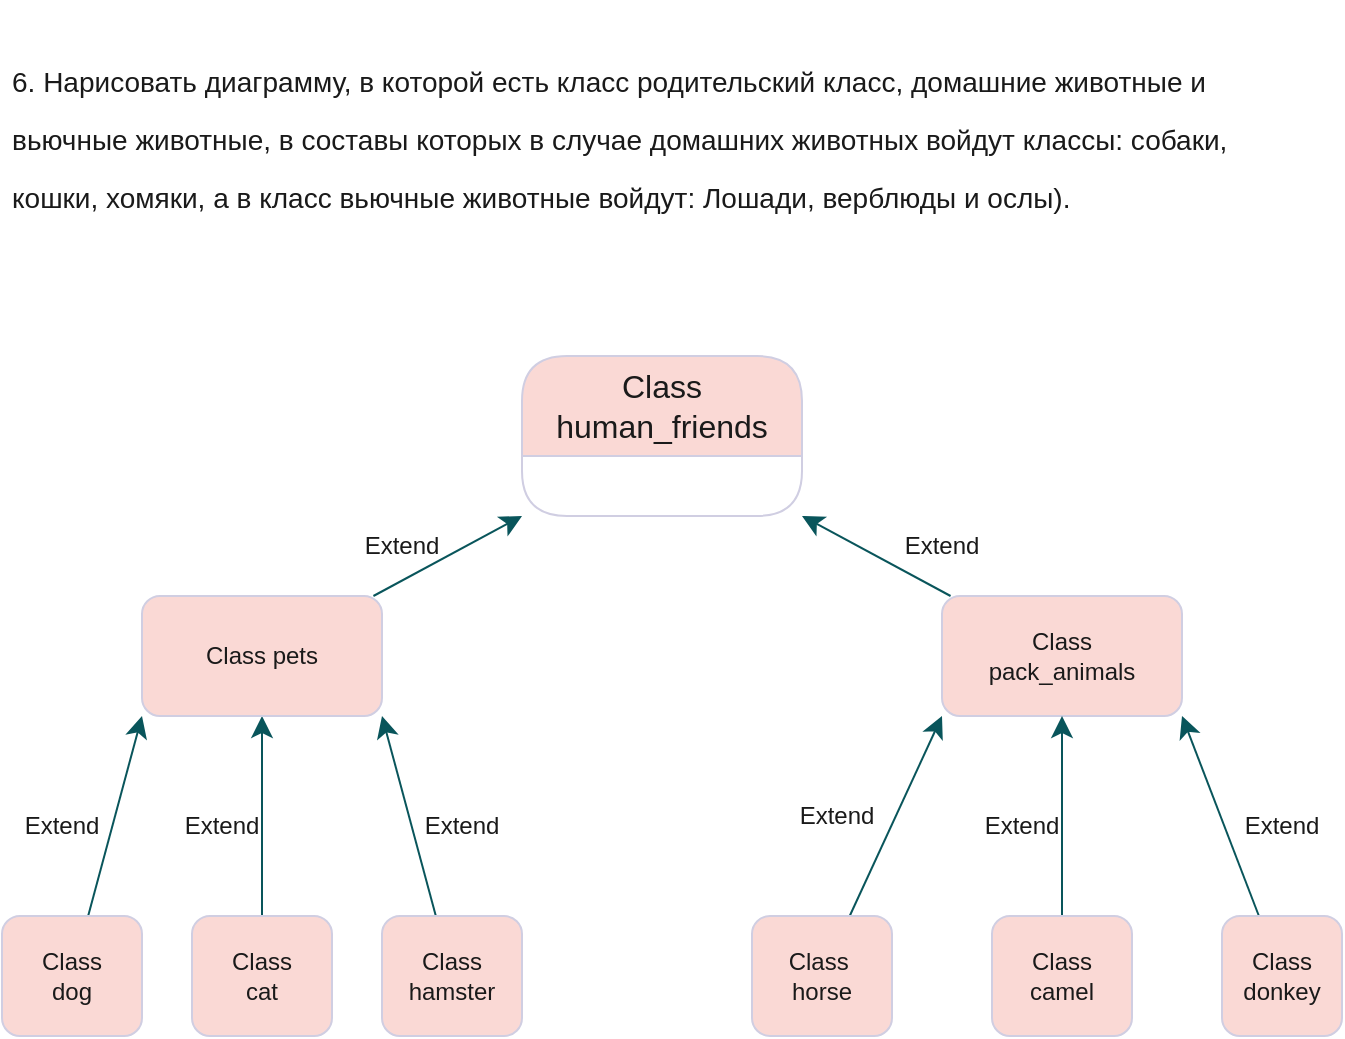<mxfile version="21.3.7" type="google">
  <diagram id="C5RBs43oDa-KdzZeNtuy" name="Page-1">
    <mxGraphModel grid="1" page="1" gridSize="11" guides="1" tooltips="1" connect="1" arrows="1" fold="1" pageScale="1" pageWidth="827" pageHeight="1169" background="#ffffff" math="0" shadow="0">
      <root>
        <mxCell id="WIyWlLk6GJQsqaUBKTNV-0" />
        <mxCell id="WIyWlLk6GJQsqaUBKTNV-1" parent="WIyWlLk6GJQsqaUBKTNV-0" />
        <mxCell id="V-svkk0l-bg7EejLIaQ4-10" style="edgeStyle=none;curved=1;rounded=1;orthogonalLoop=1;jettySize=auto;html=1;entryX=0;entryY=1;entryDx=0;entryDy=0;fontSize=12;startSize=8;endSize=8;labelBackgroundColor=none;fontColor=default;strokeColor=#09555B;" edge="1" parent="WIyWlLk6GJQsqaUBKTNV-1" source="WIyWlLk6GJQsqaUBKTNV-3" target="ojlzQKIxeHG5KYSOk9se-2">
          <mxGeometry relative="1" as="geometry" />
        </mxCell>
        <mxCell id="WIyWlLk6GJQsqaUBKTNV-3" value="Class &lt;br&gt;dog" style="rounded=1;whiteSpace=wrap;html=1;fontSize=12;glass=0;strokeWidth=1;shadow=0;labelBackgroundColor=none;fillColor=#FAD9D5;strokeColor=#D0CEE2;fontColor=#1A1A1A;" vertex="1" parent="WIyWlLk6GJQsqaUBKTNV-1">
          <mxGeometry x="20" y="360" width="70" height="60" as="geometry" />
        </mxCell>
        <mxCell id="V-svkk0l-bg7EejLIaQ4-11" style="edgeStyle=none;curved=1;rounded=1;orthogonalLoop=1;jettySize=auto;html=1;entryX=0.5;entryY=1;entryDx=0;entryDy=0;fontSize=12;startSize=8;endSize=8;labelBackgroundColor=none;fontColor=default;strokeColor=#09555B;" edge="1" parent="WIyWlLk6GJQsqaUBKTNV-1" source="WIyWlLk6GJQsqaUBKTNV-7" target="ojlzQKIxeHG5KYSOk9se-2">
          <mxGeometry relative="1" as="geometry" />
        </mxCell>
        <mxCell id="WIyWlLk6GJQsqaUBKTNV-7" value="Class &lt;br&gt;cat" style="rounded=1;whiteSpace=wrap;html=1;fontSize=12;glass=0;strokeWidth=1;shadow=0;labelBackgroundColor=none;fillColor=#FAD9D5;strokeColor=#D0CEE2;fontColor=#1A1A1A;" vertex="1" parent="WIyWlLk6GJQsqaUBKTNV-1">
          <mxGeometry x="115" y="360" width="70" height="60" as="geometry" />
        </mxCell>
        <mxCell id="V-svkk0l-bg7EejLIaQ4-12" style="edgeStyle=none;curved=1;rounded=1;orthogonalLoop=1;jettySize=auto;html=1;entryX=1;entryY=1;entryDx=0;entryDy=0;fontSize=12;startSize=8;endSize=8;labelBackgroundColor=none;fontColor=default;strokeColor=#09555B;" edge="1" parent="WIyWlLk6GJQsqaUBKTNV-1" source="ojlzQKIxeHG5KYSOk9se-1" target="ojlzQKIxeHG5KYSOk9se-2">
          <mxGeometry relative="1" as="geometry" />
        </mxCell>
        <mxCell id="ojlzQKIxeHG5KYSOk9se-1" value="Class hamster" style="rounded=1;whiteSpace=wrap;html=1;fontSize=12;glass=0;strokeWidth=1;shadow=0;labelBackgroundColor=none;fillColor=#FAD9D5;strokeColor=#D0CEE2;fontColor=#1A1A1A;" vertex="1" parent="WIyWlLk6GJQsqaUBKTNV-1">
          <mxGeometry x="210" y="360" width="70" height="60" as="geometry" />
        </mxCell>
        <mxCell id="ojlzQKIxeHG5KYSOk9se-30" style="edgeStyle=elbowEdgeStyle;rounded=1;orthogonalLoop=1;jettySize=auto;html=1;entryX=1;entryY=0;entryDx=0;entryDy=0;labelBackgroundColor=none;fontColor=default;strokeColor=#09555B;" edge="1" parent="WIyWlLk6GJQsqaUBKTNV-1" source="ojlzQKIxeHG5KYSOk9se-2">
          <mxGeometry relative="1" as="geometry">
            <mxPoint x="190" y="230" as="targetPoint" />
          </mxGeometry>
        </mxCell>
        <mxCell id="V-svkk0l-bg7EejLIaQ4-5" style="edgeStyle=none;curved=1;rounded=1;orthogonalLoop=1;jettySize=auto;html=1;fontSize=12;startSize=8;endSize=8;entryX=0;entryY=1;entryDx=0;entryDy=0;labelBackgroundColor=none;fontColor=default;strokeColor=#09555B;" edge="1" parent="WIyWlLk6GJQsqaUBKTNV-1" source="ojlzQKIxeHG5KYSOk9se-2" target="V-svkk0l-bg7EejLIaQ4-0">
          <mxGeometry relative="1" as="geometry">
            <mxPoint x="160" y="120" as="targetPoint" />
          </mxGeometry>
        </mxCell>
        <mxCell id="ojlzQKIxeHG5KYSOk9se-2" value="Class pets" style="rounded=1;whiteSpace=wrap;html=1;labelBackgroundColor=none;fillColor=#FAD9D5;strokeColor=#D0CEE2;fontColor=#1A1A1A;" vertex="1" parent="WIyWlLk6GJQsqaUBKTNV-1">
          <mxGeometry x="90" y="200" width="120" height="60" as="geometry" />
        </mxCell>
        <mxCell id="V-svkk0l-bg7EejLIaQ4-7" style="edgeStyle=none;curved=1;rounded=1;orthogonalLoop=1;jettySize=auto;html=1;entryX=1;entryY=1;entryDx=0;entryDy=0;fontSize=12;startSize=8;endSize=8;labelBackgroundColor=none;fontColor=default;strokeColor=#09555B;" edge="1" parent="WIyWlLk6GJQsqaUBKTNV-1" source="ojlzQKIxeHG5KYSOk9se-3" target="V-svkk0l-bg7EejLIaQ4-0">
          <mxGeometry relative="1" as="geometry" />
        </mxCell>
        <mxCell id="ojlzQKIxeHG5KYSOk9se-3" value="Class &lt;br&gt;pack_animals" style="rounded=1;whiteSpace=wrap;html=1;labelBackgroundColor=none;fillColor=#FAD9D5;strokeColor=#D0CEE2;fontColor=#1A1A1A;" vertex="1" parent="WIyWlLk6GJQsqaUBKTNV-1">
          <mxGeometry x="490" y="200" width="120" height="60" as="geometry" />
        </mxCell>
        <mxCell id="V-svkk0l-bg7EejLIaQ4-13" style="edgeStyle=none;curved=1;rounded=1;orthogonalLoop=1;jettySize=auto;html=1;entryX=0;entryY=1;entryDx=0;entryDy=0;fontSize=12;startSize=8;endSize=8;labelBackgroundColor=none;fontColor=default;strokeColor=#09555B;" edge="1" parent="WIyWlLk6GJQsqaUBKTNV-1" source="ojlzQKIxeHG5KYSOk9se-4" target="ojlzQKIxeHG5KYSOk9se-3">
          <mxGeometry relative="1" as="geometry" />
        </mxCell>
        <mxCell id="ojlzQKIxeHG5KYSOk9se-4" value="Class&amp;nbsp;&lt;br&gt;horse" style="rounded=1;whiteSpace=wrap;html=1;fontSize=12;glass=0;strokeWidth=1;shadow=0;labelBackgroundColor=none;fillColor=#FAD9D5;strokeColor=#D0CEE2;fontColor=#1A1A1A;" vertex="1" parent="WIyWlLk6GJQsqaUBKTNV-1">
          <mxGeometry x="395" y="360" width="70" height="60" as="geometry" />
        </mxCell>
        <mxCell id="V-svkk0l-bg7EejLIaQ4-14" style="edgeStyle=none;curved=1;rounded=1;orthogonalLoop=1;jettySize=auto;html=1;entryX=0.5;entryY=1;entryDx=0;entryDy=0;fontSize=12;startSize=8;endSize=8;labelBackgroundColor=none;fontColor=default;strokeColor=#09555B;" edge="1" parent="WIyWlLk6GJQsqaUBKTNV-1" source="ojlzQKIxeHG5KYSOk9se-5" target="ojlzQKIxeHG5KYSOk9se-3">
          <mxGeometry relative="1" as="geometry" />
        </mxCell>
        <mxCell id="ojlzQKIxeHG5KYSOk9se-5" value="Class &lt;br&gt;camel" style="rounded=1;whiteSpace=wrap;html=1;fontSize=12;glass=0;strokeWidth=1;shadow=0;labelBackgroundColor=none;fillColor=#FAD9D5;strokeColor=#D0CEE2;fontColor=#1A1A1A;" vertex="1" parent="WIyWlLk6GJQsqaUBKTNV-1">
          <mxGeometry x="515" y="360" width="70" height="60" as="geometry" />
        </mxCell>
        <mxCell id="V-svkk0l-bg7EejLIaQ4-15" style="edgeStyle=none;curved=1;rounded=1;orthogonalLoop=1;jettySize=auto;html=1;entryX=1;entryY=1;entryDx=0;entryDy=0;fontSize=12;startSize=8;endSize=8;labelBackgroundColor=none;fontColor=default;strokeColor=#09555B;" edge="1" parent="WIyWlLk6GJQsqaUBKTNV-1" source="ojlzQKIxeHG5KYSOk9se-6" target="ojlzQKIxeHG5KYSOk9se-3">
          <mxGeometry relative="1" as="geometry" />
        </mxCell>
        <mxCell id="ojlzQKIxeHG5KYSOk9se-6" value="Class&lt;br&gt;donkey" style="rounded=1;whiteSpace=wrap;html=1;fontSize=12;glass=0;strokeWidth=1;shadow=0;labelBackgroundColor=none;fillColor=#FAD9D5;strokeColor=#D0CEE2;fontColor=#1A1A1A;" vertex="1" parent="WIyWlLk6GJQsqaUBKTNV-1">
          <mxGeometry x="630" y="360" width="60" height="60" as="geometry" />
        </mxCell>
        <mxCell id="ojlzQKIxeHG5KYSOk9se-13" style="edgeStyle=elbowEdgeStyle;rounded=1;orthogonalLoop=1;jettySize=auto;html=1;entryX=0;entryY=0.5;entryDx=0;entryDy=0;labelBackgroundColor=none;fontColor=default;strokeColor=#09555B;" edge="1" parent="WIyWlLk6GJQsqaUBKTNV-1" source="ojlzQKIxeHG5KYSOk9se-1" target="ojlzQKIxeHG5KYSOk9se-1">
          <mxGeometry relative="1" as="geometry" />
        </mxCell>
        <mxCell id="ojlzQKIxeHG5KYSOk9se-19" value="&lt;h1&gt;&lt;div style=&quot;font-weight: 400;&quot; title=&quot;Page 1&quot; class=&quot;page&quot;&gt;&lt;div style=&quot;background-color: rgb(255, 255, 255);&quot; class=&quot;section&quot;&gt;&lt;div class=&quot;layoutArea&quot;&gt;&lt;div class=&quot;column&quot;&gt;&lt;p&gt;&lt;font style=&quot;font-size: 14px;&quot;&gt;6. Нарисовать диаграмму, в которой есть класс родительский класс, домашние животные и вьючные животные, в составы которых в случае домашних животных войдут классы: собаки, кошки, хомяки, а в класс вьючные животные войдут: Лошади, верблюды и ослы).&lt;/font&gt;&lt;/p&gt;&lt;/div&gt;&lt;/div&gt;&lt;/div&gt;&lt;/div&gt;&lt;/h1&gt;" style="text;html=1;strokeColor=none;fillColor=none;spacing=5;spacingTop=-20;whiteSpace=wrap;overflow=hidden;rounded=1;labelBackgroundColor=none;fontColor=#1A1A1A;" vertex="1" parent="WIyWlLk6GJQsqaUBKTNV-1">
          <mxGeometry x="20" y="-88" width="640" height="120" as="geometry" />
        </mxCell>
        <mxCell id="ojlzQKIxeHG5KYSOk9se-32" value="Extend" style="text;html=1;strokeColor=none;fillColor=none;align=center;verticalAlign=middle;whiteSpace=wrap;rounded=1;labelBackgroundColor=none;fontColor=#1A1A1A;" vertex="1" parent="WIyWlLk6GJQsqaUBKTNV-1">
          <mxGeometry x="190" y="160" width="60" height="30" as="geometry" />
        </mxCell>
        <mxCell id="ojlzQKIxeHG5KYSOk9se-34" value="Extend" style="text;html=1;strokeColor=none;fillColor=none;align=center;verticalAlign=middle;whiteSpace=wrap;rounded=1;labelBackgroundColor=none;fontColor=#1A1A1A;" vertex="1" parent="WIyWlLk6GJQsqaUBKTNV-1">
          <mxGeometry x="20" y="300" width="60" height="30" as="geometry" />
        </mxCell>
        <mxCell id="ojlzQKIxeHG5KYSOk9se-35" value="Extend" style="text;html=1;strokeColor=none;fillColor=none;align=center;verticalAlign=middle;whiteSpace=wrap;rounded=1;labelBackgroundColor=none;fontColor=#1A1A1A;" vertex="1" parent="WIyWlLk6GJQsqaUBKTNV-1">
          <mxGeometry x="630" y="300" width="60" height="30" as="geometry" />
        </mxCell>
        <mxCell id="ojlzQKIxeHG5KYSOk9se-36" value="Extend" style="text;html=1;strokeColor=none;fillColor=none;align=center;verticalAlign=middle;whiteSpace=wrap;rounded=1;labelBackgroundColor=none;fontColor=#1A1A1A;" vertex="1" parent="WIyWlLk6GJQsqaUBKTNV-1">
          <mxGeometry x="500" y="300" width="60" height="30" as="geometry" />
        </mxCell>
        <mxCell id="ojlzQKIxeHG5KYSOk9se-37" value="Extend" style="text;html=1;strokeColor=none;fillColor=none;align=center;verticalAlign=middle;whiteSpace=wrap;rounded=1;labelBackgroundColor=none;fontColor=#1A1A1A;" vertex="1" parent="WIyWlLk6GJQsqaUBKTNV-1">
          <mxGeometry x="410" y="300" width="55" height="20" as="geometry" />
        </mxCell>
        <mxCell id="ojlzQKIxeHG5KYSOk9se-39" value="Extend" style="text;html=1;strokeColor=none;fillColor=none;align=center;verticalAlign=middle;whiteSpace=wrap;rounded=1;labelBackgroundColor=none;fontColor=#1A1A1A;" vertex="1" parent="WIyWlLk6GJQsqaUBKTNV-1">
          <mxGeometry x="100" y="300" width="60" height="30" as="geometry" />
        </mxCell>
        <mxCell id="ojlzQKIxeHG5KYSOk9se-40" value="Extend" style="text;html=1;strokeColor=none;fillColor=none;align=center;verticalAlign=middle;whiteSpace=wrap;rounded=1;labelBackgroundColor=none;fontColor=#1A1A1A;" vertex="1" parent="WIyWlLk6GJQsqaUBKTNV-1">
          <mxGeometry x="220" y="300" width="60" height="30" as="geometry" />
        </mxCell>
        <mxCell id="ojlzQKIxeHG5KYSOk9se-41" value="Extend" style="text;html=1;strokeColor=none;fillColor=none;align=center;verticalAlign=middle;whiteSpace=wrap;rounded=1;labelBackgroundColor=none;fontColor=#1A1A1A;" vertex="1" parent="WIyWlLk6GJQsqaUBKTNV-1">
          <mxGeometry x="460" y="160" width="60" height="30" as="geometry" />
        </mxCell>
        <mxCell id="V-svkk0l-bg7EejLIaQ4-0" value="Class human_friends" style="swimlane;fontStyle=0;childLayout=stackLayout;horizontal=1;startSize=50;horizontalStack=0;resizeParent=1;resizeParentMax=0;resizeLast=0;collapsible=1;marginBottom=0;whiteSpace=wrap;html=1;fontSize=16;labelBackgroundColor=none;rounded=1;swimlaneFillColor=none;fillColor=#FAD9D5;strokeColor=#D0CEE2;fontColor=#1A1A1A;" vertex="1" parent="WIyWlLk6GJQsqaUBKTNV-1">
          <mxGeometry x="280" y="80" width="140" height="80" as="geometry" />
        </mxCell>
        <mxCell id="V-svkk0l-bg7EejLIaQ4-8" style="edgeStyle=none;curved=1;rounded=1;orthogonalLoop=1;jettySize=auto;html=1;exitX=0;exitY=0.5;exitDx=0;exitDy=0;fontSize=12;startSize=8;endSize=8;labelBackgroundColor=none;fontColor=default;strokeColor=#09555B;" edge="1" parent="WIyWlLk6GJQsqaUBKTNV-1" source="ojlzQKIxeHG5KYSOk9se-5" target="ojlzQKIxeHG5KYSOk9se-5">
          <mxGeometry relative="1" as="geometry" />
        </mxCell>
      </root>
    </mxGraphModel>
  </diagram>
</mxfile>
